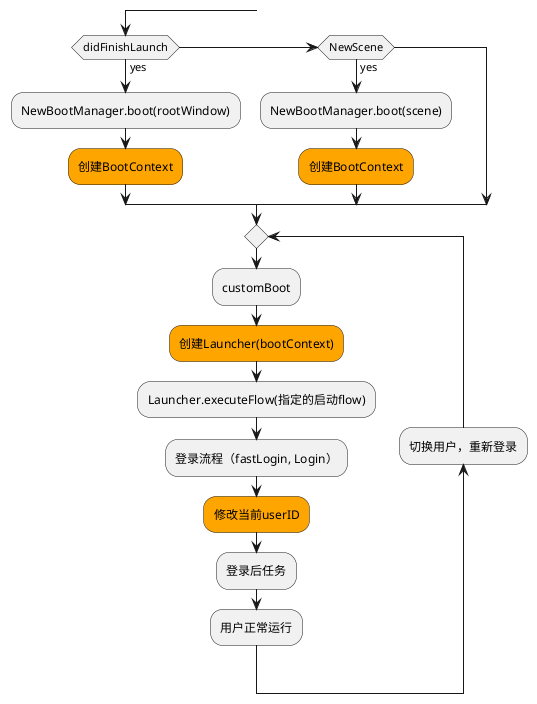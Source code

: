 @startuml

if (didFinishLaunch) then (yes)
    :NewBootManager.boot(rootWindow);
    #orange:创建BootContext;
elseif (NewScene) then (yes)
    :NewBootManager.boot(scene);
    #orange:创建BootContext;
endif
repeat
:customBoot;
#orange:创建Launcher(bootContext);
:Launcher.executeFlow(指定的启动flow);
:登录流程（fastLogin, Login）;
#orange:修改当前userID;
:登录后任务;
:用户正常运行;
backward:切换用户，重新登录;

@enduml
